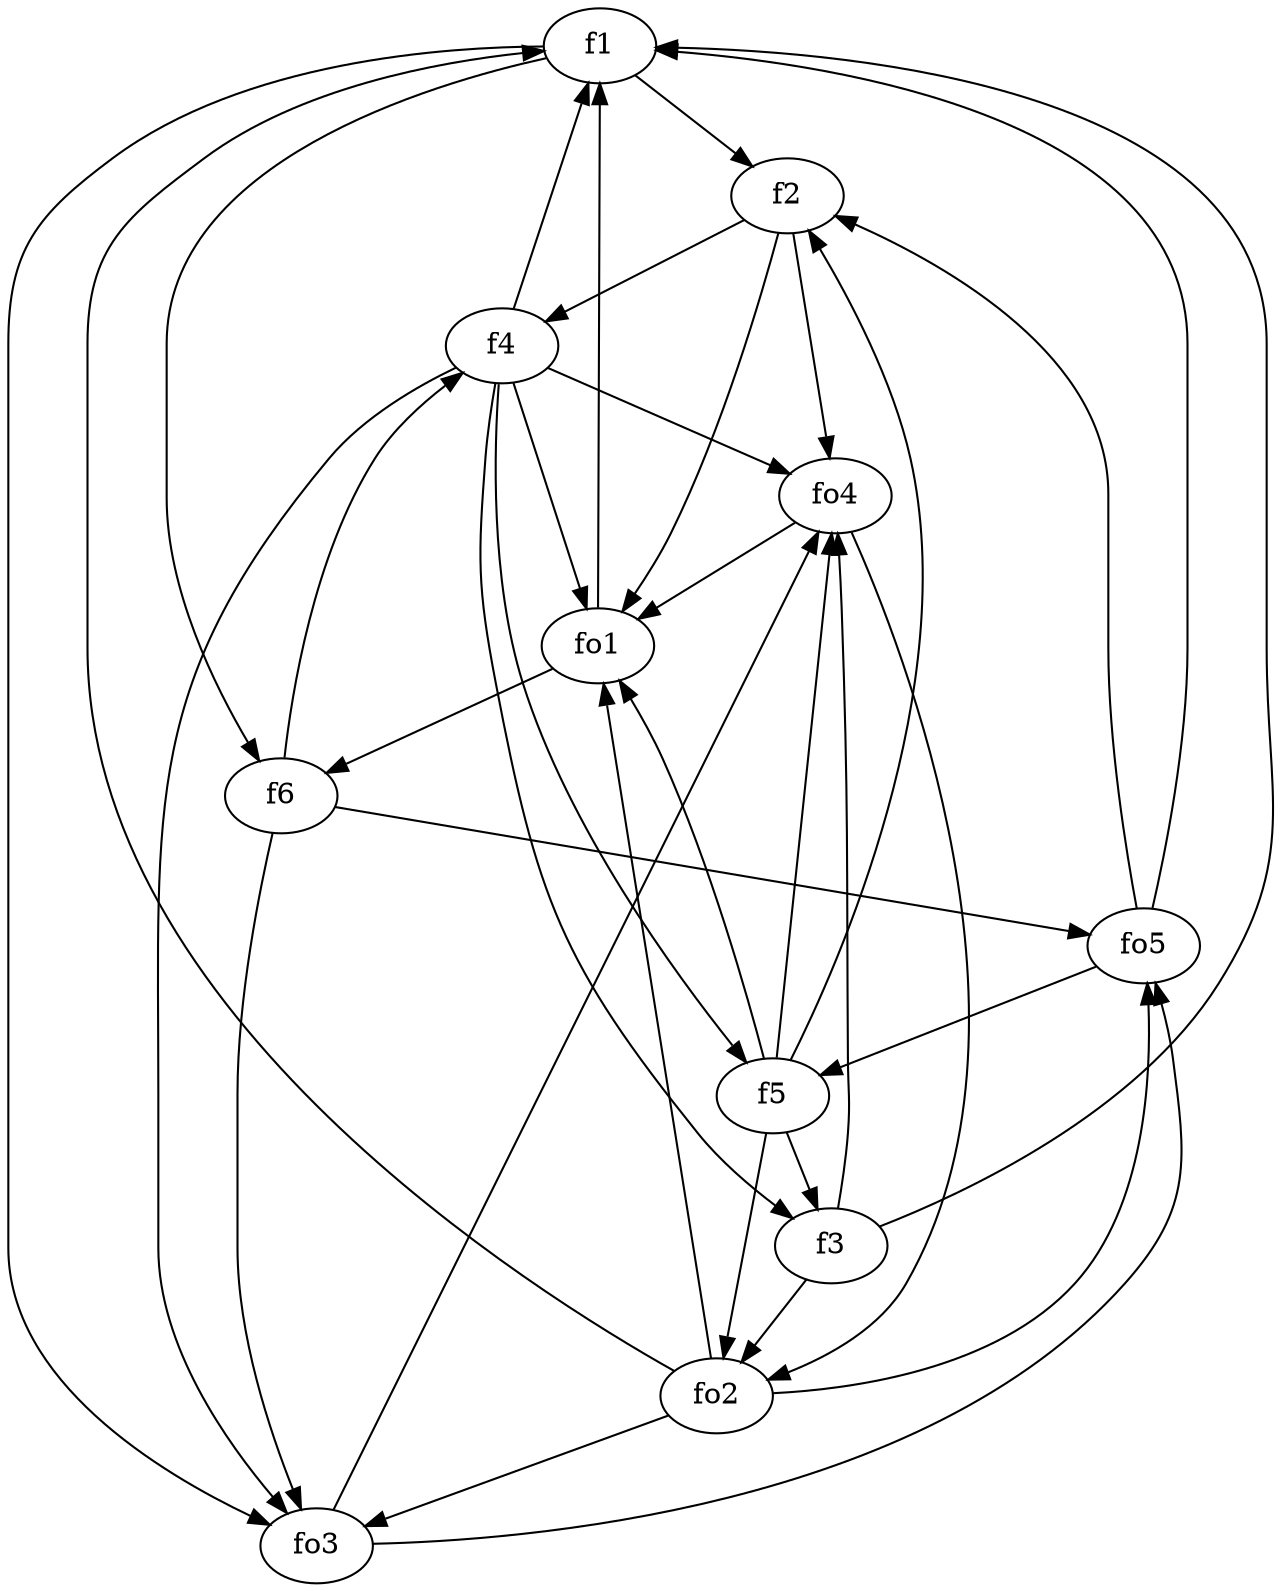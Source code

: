 strict digraph  {
f1;
f2;
f3;
f4;
f5;
f6;
fo1;
fo2;
fo3;
fo4;
fo5;
f1 -> f6  [weight=2];
f1 -> fo3  [weight=2];
f1 -> f2  [weight=2];
f2 -> fo1  [weight=2];
f2 -> fo4  [weight=2];
f2 -> f4  [weight=2];
f3 -> f1  [weight=2];
f3 -> fo2  [weight=2];
f3 -> fo4  [weight=2];
f4 -> fo1  [weight=2];
f4 -> fo4  [weight=2];
f4 -> f5  [weight=2];
f4 -> f1  [weight=2];
f4 -> fo3  [weight=2];
f4 -> f3  [weight=2];
f5 -> fo2  [weight=2];
f5 -> fo1  [weight=2];
f5 -> f2  [weight=2];
f5 -> fo4  [weight=2];
f5 -> f3  [weight=2];
f6 -> fo3  [weight=2];
f6 -> f4  [weight=2];
f6 -> fo5  [weight=2];
fo1 -> f1  [weight=2];
fo1 -> f6  [weight=2];
fo2 -> fo5  [weight=2];
fo2 -> fo1  [weight=2];
fo2 -> f1  [weight=2];
fo2 -> fo3  [weight=2];
fo3 -> fo4  [weight=2];
fo3 -> fo5  [weight=2];
fo4 -> fo1  [weight=2];
fo4 -> fo2  [weight=2];
fo5 -> f5  [weight=2];
fo5 -> f2  [weight=2];
fo5 -> f1  [weight=2];
}
